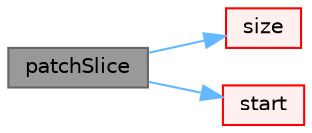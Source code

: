 digraph "patchSlice"
{
 // LATEX_PDF_SIZE
  bgcolor="transparent";
  edge [fontname=Helvetica,fontsize=10,labelfontname=Helvetica,labelfontsize=10];
  node [fontname=Helvetica,fontsize=10,shape=box,height=0.2,width=0.4];
  rankdir="LR";
  Node1 [id="Node000001",label="patchSlice",height=0.2,width=0.4,color="gray40", fillcolor="grey60", style="filled", fontcolor="black",tooltip=" "];
  Node1 -> Node2 [id="edge1_Node000001_Node000002",color="steelblue1",style="solid",tooltip=" "];
  Node2 [id="Node000002",label="size",height=0.2,width=0.4,color="red", fillcolor="#FFF0F0", style="filled",URL="$classFoam_1_1faPatch.html#a03bc1200aac252c4d3e18657d700b71c",tooltip=" "];
  Node1 -> Node4 [id="edge2_Node000001_Node000004",color="steelblue1",style="solid",tooltip=" "];
  Node4 [id="Node000004",label="start",height=0.2,width=0.4,color="red", fillcolor="#FFF0F0", style="filled",URL="$classFoam_1_1faPatch.html#afe56bdd2031bbf8321e35e2330c0b990",tooltip=" "];
}
